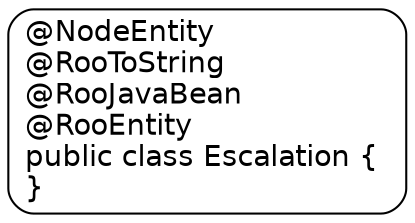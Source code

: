 digraph Escalation {
  node [
    fontname = "Bitstream Vera Sans"
    shape = "Mrecord"
  ]
  edge [
    fontname = "Bitstream Vera Sans"
  ]

  Escalation [
    
    label = "{@NodeEntity\
    \l@RooToString\
    \l@RooJavaBean\
    \l@RooEntity\
    \lpublic class Escalation \{\
    \l\}\
    \l}"
  ]

}
